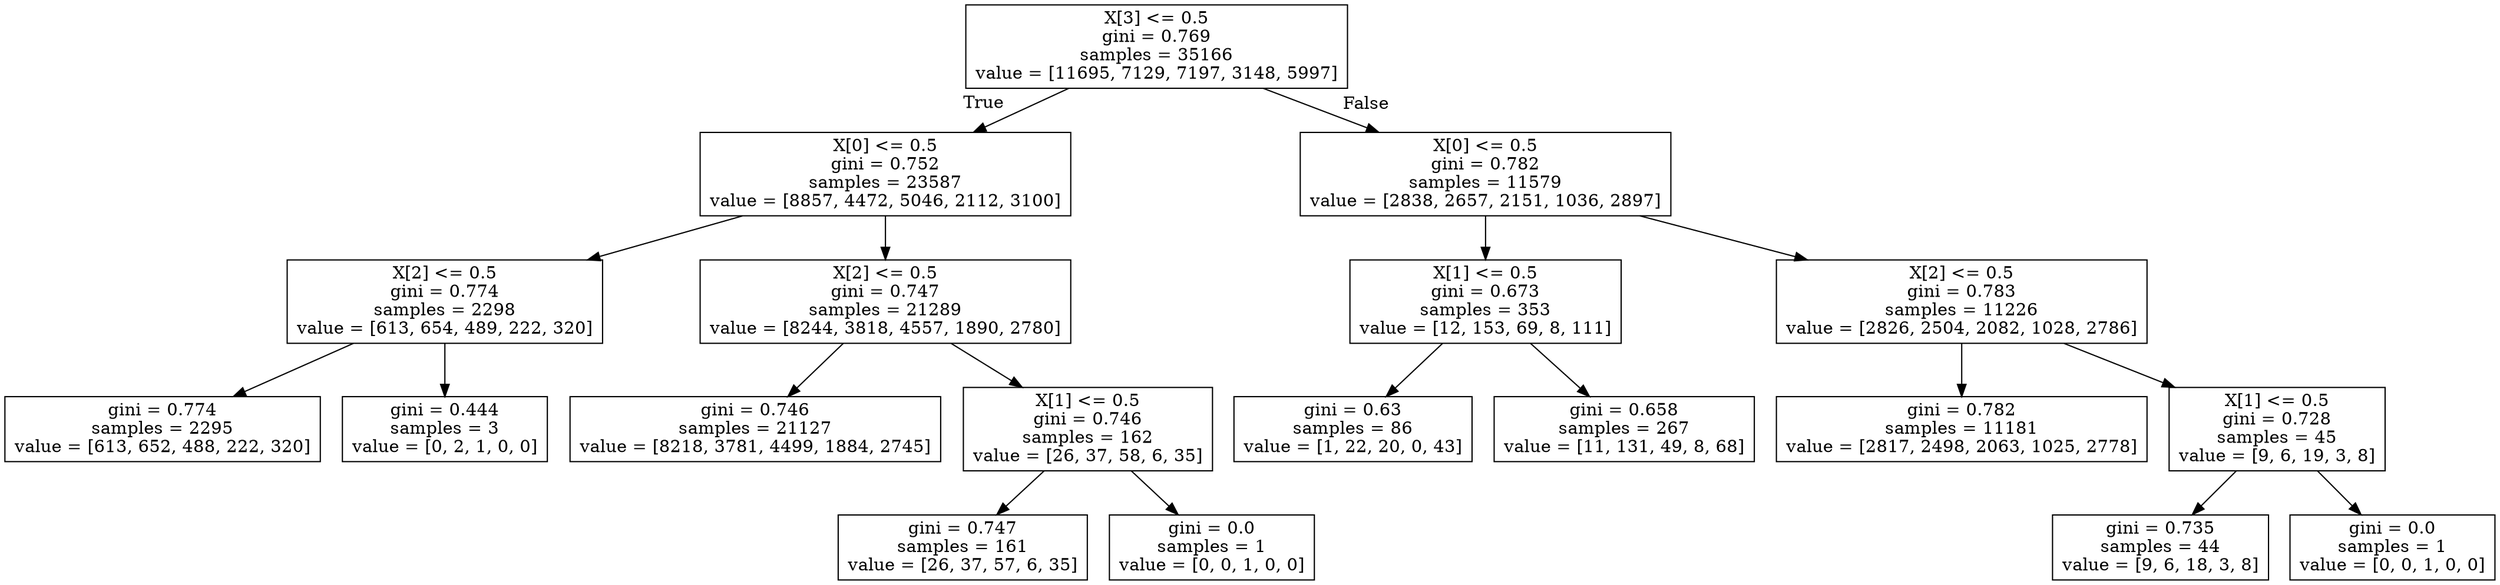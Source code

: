digraph Tree {
node [shape=box] ;
0 [label="X[3] <= 0.5\ngini = 0.769\nsamples = 35166\nvalue = [11695, 7129, 7197, 3148, 5997]"] ;
1 [label="X[0] <= 0.5\ngini = 0.752\nsamples = 23587\nvalue = [8857, 4472, 5046, 2112, 3100]"] ;
0 -> 1 [labeldistance=2.5, labelangle=45, headlabel="True"] ;
2 [label="X[2] <= 0.5\ngini = 0.774\nsamples = 2298\nvalue = [613, 654, 489, 222, 320]"] ;
1 -> 2 ;
3 [label="gini = 0.774\nsamples = 2295\nvalue = [613, 652, 488, 222, 320]"] ;
2 -> 3 ;
4 [label="gini = 0.444\nsamples = 3\nvalue = [0, 2, 1, 0, 0]"] ;
2 -> 4 ;
5 [label="X[2] <= 0.5\ngini = 0.747\nsamples = 21289\nvalue = [8244, 3818, 4557, 1890, 2780]"] ;
1 -> 5 ;
6 [label="gini = 0.746\nsamples = 21127\nvalue = [8218, 3781, 4499, 1884, 2745]"] ;
5 -> 6 ;
7 [label="X[1] <= 0.5\ngini = 0.746\nsamples = 162\nvalue = [26, 37, 58, 6, 35]"] ;
5 -> 7 ;
8 [label="gini = 0.747\nsamples = 161\nvalue = [26, 37, 57, 6, 35]"] ;
7 -> 8 ;
9 [label="gini = 0.0\nsamples = 1\nvalue = [0, 0, 1, 0, 0]"] ;
7 -> 9 ;
10 [label="X[0] <= 0.5\ngini = 0.782\nsamples = 11579\nvalue = [2838, 2657, 2151, 1036, 2897]"] ;
0 -> 10 [labeldistance=2.5, labelangle=-45, headlabel="False"] ;
11 [label="X[1] <= 0.5\ngini = 0.673\nsamples = 353\nvalue = [12, 153, 69, 8, 111]"] ;
10 -> 11 ;
12 [label="gini = 0.63\nsamples = 86\nvalue = [1, 22, 20, 0, 43]"] ;
11 -> 12 ;
13 [label="gini = 0.658\nsamples = 267\nvalue = [11, 131, 49, 8, 68]"] ;
11 -> 13 ;
14 [label="X[2] <= 0.5\ngini = 0.783\nsamples = 11226\nvalue = [2826, 2504, 2082, 1028, 2786]"] ;
10 -> 14 ;
15 [label="gini = 0.782\nsamples = 11181\nvalue = [2817, 2498, 2063, 1025, 2778]"] ;
14 -> 15 ;
16 [label="X[1] <= 0.5\ngini = 0.728\nsamples = 45\nvalue = [9, 6, 19, 3, 8]"] ;
14 -> 16 ;
17 [label="gini = 0.735\nsamples = 44\nvalue = [9, 6, 18, 3, 8]"] ;
16 -> 17 ;
18 [label="gini = 0.0\nsamples = 1\nvalue = [0, 0, 1, 0, 0]"] ;
16 -> 18 ;
}